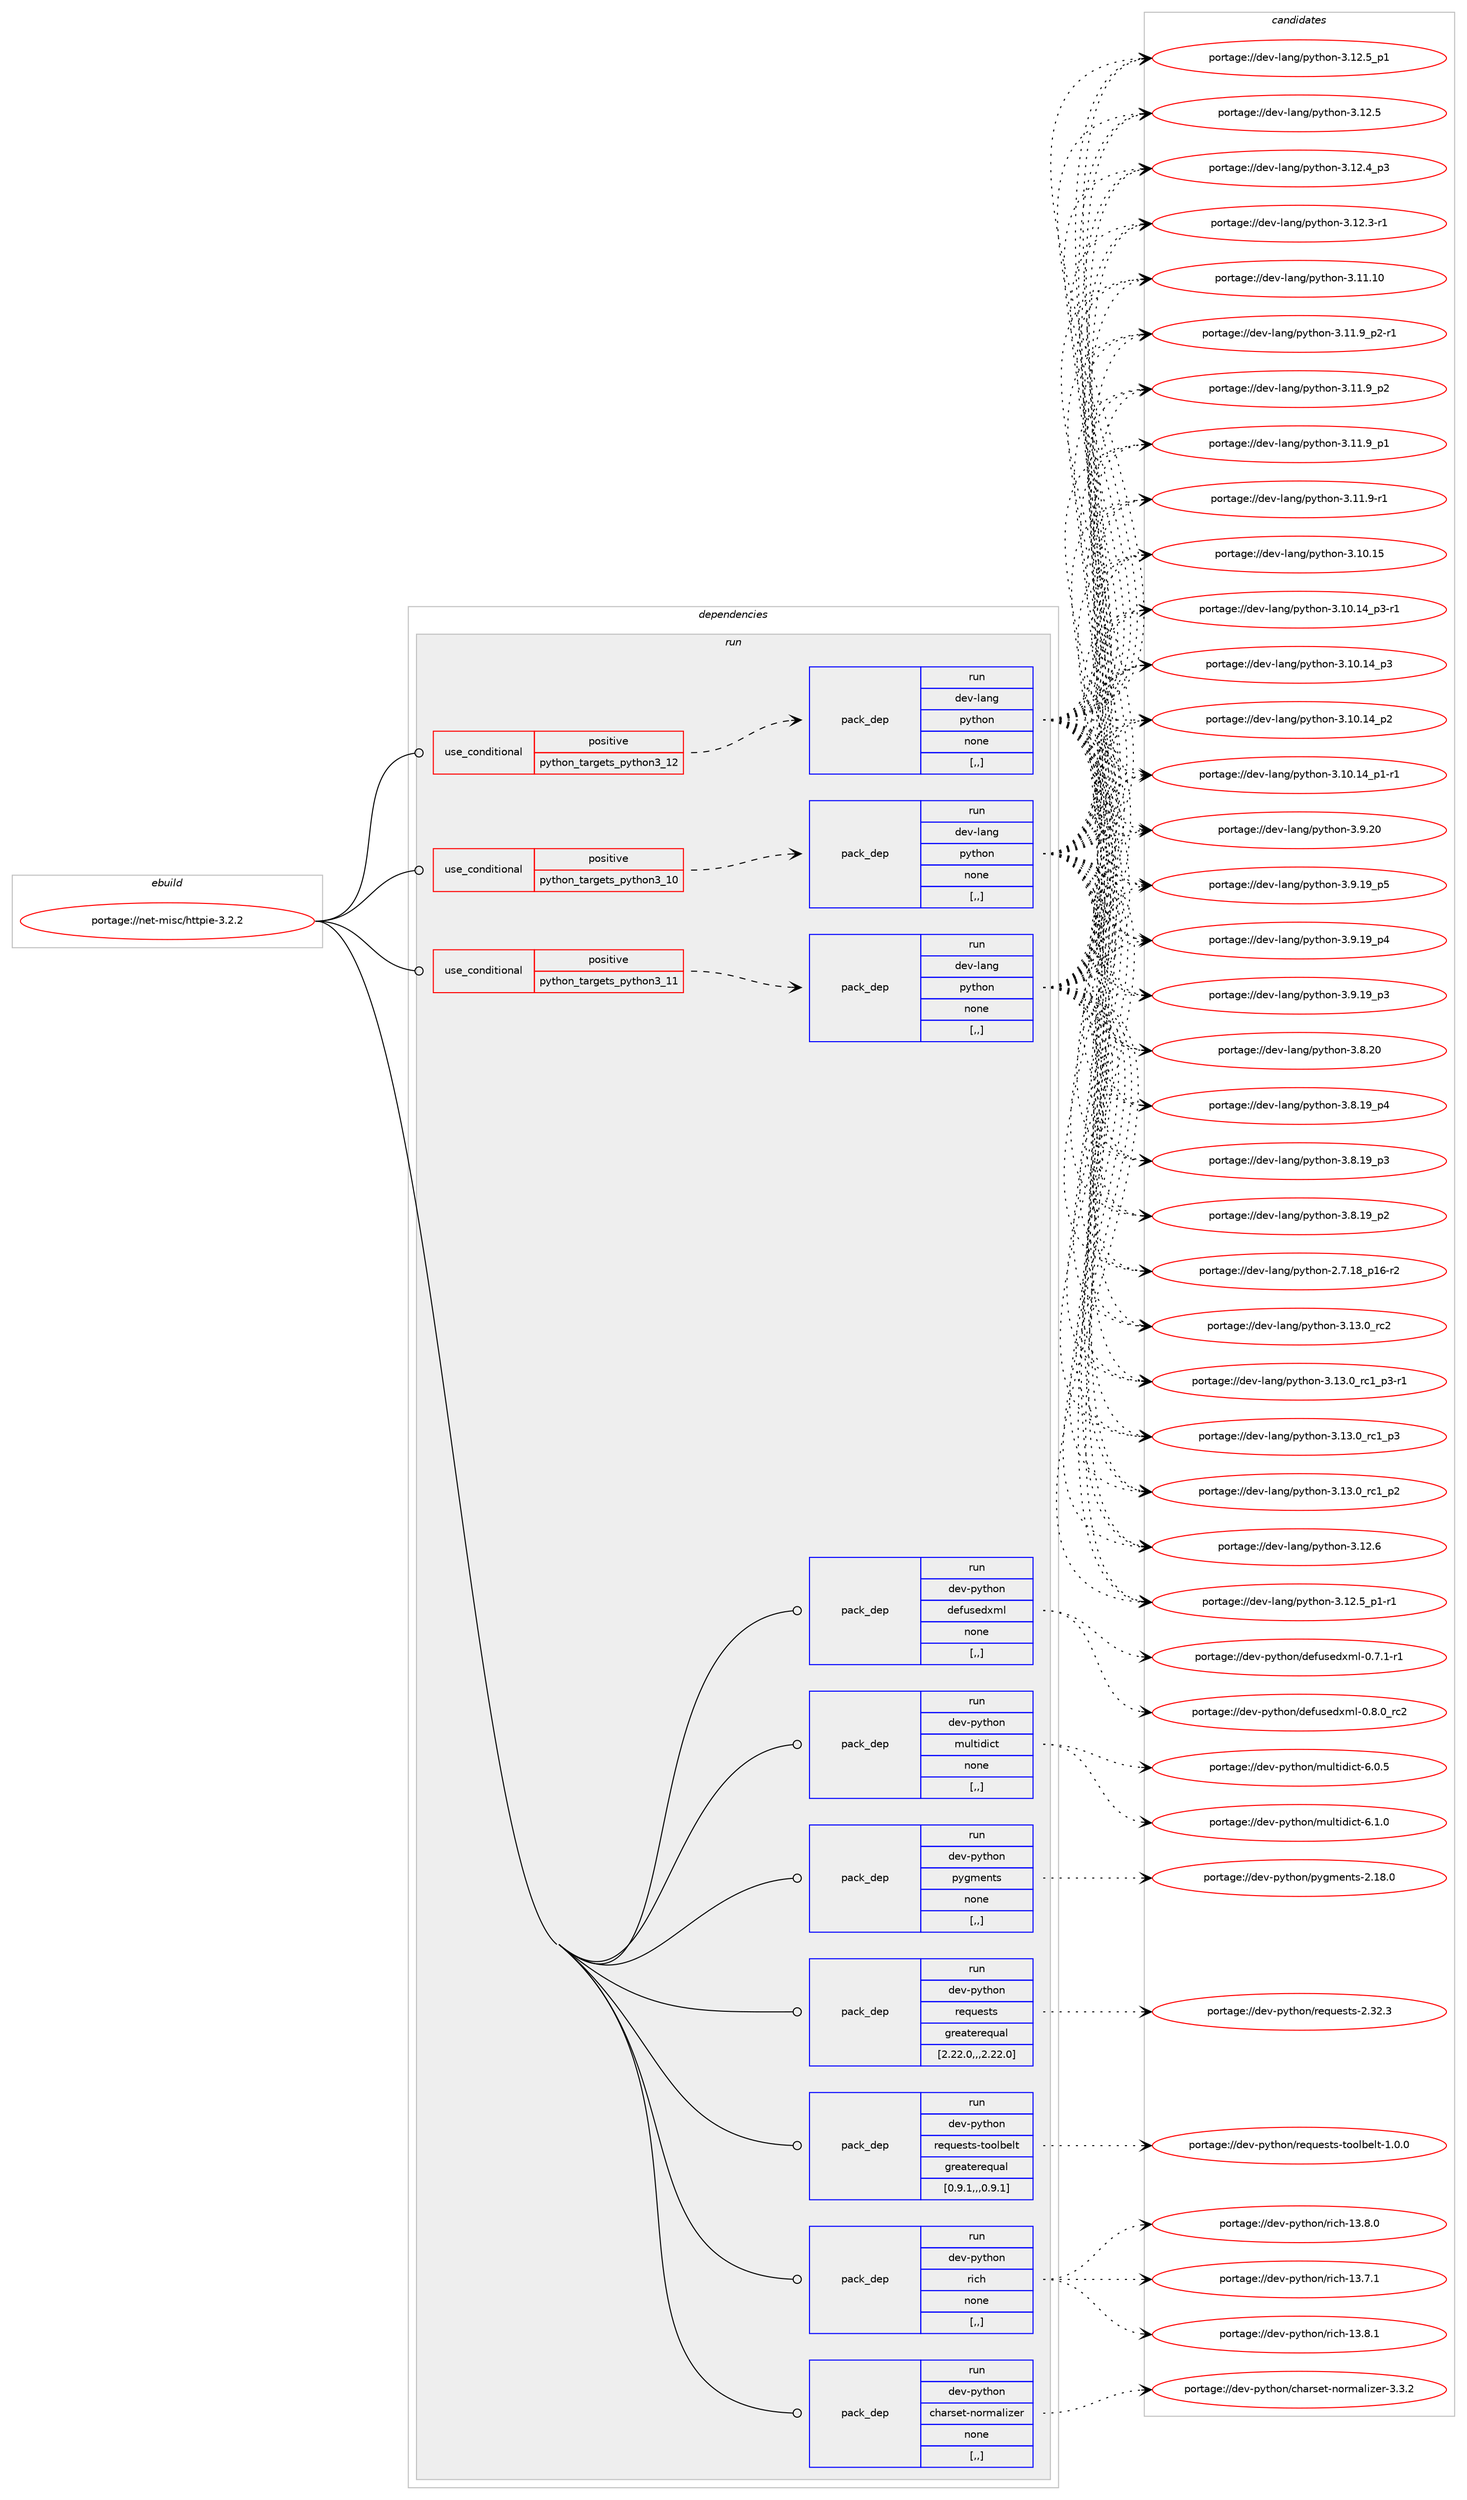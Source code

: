 digraph prolog {

# *************
# Graph options
# *************

newrank=true;
concentrate=true;
compound=true;
graph [rankdir=LR,fontname=Helvetica,fontsize=10,ranksep=1.5];#, ranksep=2.5, nodesep=0.2];
edge  [arrowhead=vee];
node  [fontname=Helvetica,fontsize=10];

# **********
# The ebuild
# **********

subgraph cluster_leftcol {
color=gray;
label=<<i>ebuild</i>>;
id [label="portage://net-misc/httpie-3.2.2", color=red, width=4, href="../net-misc/httpie-3.2.2.svg"];
}

# ****************
# The dependencies
# ****************

subgraph cluster_midcol {
color=gray;
label=<<i>dependencies</i>>;
subgraph cluster_compile {
fillcolor="#eeeeee";
style=filled;
label=<<i>compile</i>>;
}
subgraph cluster_compileandrun {
fillcolor="#eeeeee";
style=filled;
label=<<i>compile and run</i>>;
}
subgraph cluster_run {
fillcolor="#eeeeee";
style=filled;
label=<<i>run</i>>;
subgraph cond231310 {
dependency881172 [label=<<TABLE BORDER="0" CELLBORDER="1" CELLSPACING="0" CELLPADDING="4"><TR><TD ROWSPAN="3" CELLPADDING="10">use_conditional</TD></TR><TR><TD>positive</TD></TR><TR><TD>python_targets_python3_10</TD></TR></TABLE>>, shape=none, color=red];
subgraph pack643427 {
dependency881173 [label=<<TABLE BORDER="0" CELLBORDER="1" CELLSPACING="0" CELLPADDING="4" WIDTH="220"><TR><TD ROWSPAN="6" CELLPADDING="30">pack_dep</TD></TR><TR><TD WIDTH="110">run</TD></TR><TR><TD>dev-lang</TD></TR><TR><TD>python</TD></TR><TR><TD>none</TD></TR><TR><TD>[,,]</TD></TR></TABLE>>, shape=none, color=blue];
}
dependency881172:e -> dependency881173:w [weight=20,style="dashed",arrowhead="vee"];
}
id:e -> dependency881172:w [weight=20,style="solid",arrowhead="odot"];
subgraph cond231311 {
dependency881174 [label=<<TABLE BORDER="0" CELLBORDER="1" CELLSPACING="0" CELLPADDING="4"><TR><TD ROWSPAN="3" CELLPADDING="10">use_conditional</TD></TR><TR><TD>positive</TD></TR><TR><TD>python_targets_python3_11</TD></TR></TABLE>>, shape=none, color=red];
subgraph pack643428 {
dependency881175 [label=<<TABLE BORDER="0" CELLBORDER="1" CELLSPACING="0" CELLPADDING="4" WIDTH="220"><TR><TD ROWSPAN="6" CELLPADDING="30">pack_dep</TD></TR><TR><TD WIDTH="110">run</TD></TR><TR><TD>dev-lang</TD></TR><TR><TD>python</TD></TR><TR><TD>none</TD></TR><TR><TD>[,,]</TD></TR></TABLE>>, shape=none, color=blue];
}
dependency881174:e -> dependency881175:w [weight=20,style="dashed",arrowhead="vee"];
}
id:e -> dependency881174:w [weight=20,style="solid",arrowhead="odot"];
subgraph cond231312 {
dependency881176 [label=<<TABLE BORDER="0" CELLBORDER="1" CELLSPACING="0" CELLPADDING="4"><TR><TD ROWSPAN="3" CELLPADDING="10">use_conditional</TD></TR><TR><TD>positive</TD></TR><TR><TD>python_targets_python3_12</TD></TR></TABLE>>, shape=none, color=red];
subgraph pack643429 {
dependency881177 [label=<<TABLE BORDER="0" CELLBORDER="1" CELLSPACING="0" CELLPADDING="4" WIDTH="220"><TR><TD ROWSPAN="6" CELLPADDING="30">pack_dep</TD></TR><TR><TD WIDTH="110">run</TD></TR><TR><TD>dev-lang</TD></TR><TR><TD>python</TD></TR><TR><TD>none</TD></TR><TR><TD>[,,]</TD></TR></TABLE>>, shape=none, color=blue];
}
dependency881176:e -> dependency881177:w [weight=20,style="dashed",arrowhead="vee"];
}
id:e -> dependency881176:w [weight=20,style="solid",arrowhead="odot"];
subgraph pack643430 {
dependency881178 [label=<<TABLE BORDER="0" CELLBORDER="1" CELLSPACING="0" CELLPADDING="4" WIDTH="220"><TR><TD ROWSPAN="6" CELLPADDING="30">pack_dep</TD></TR><TR><TD WIDTH="110">run</TD></TR><TR><TD>dev-python</TD></TR><TR><TD>charset-normalizer</TD></TR><TR><TD>none</TD></TR><TR><TD>[,,]</TD></TR></TABLE>>, shape=none, color=blue];
}
id:e -> dependency881178:w [weight=20,style="solid",arrowhead="odot"];
subgraph pack643431 {
dependency881179 [label=<<TABLE BORDER="0" CELLBORDER="1" CELLSPACING="0" CELLPADDING="4" WIDTH="220"><TR><TD ROWSPAN="6" CELLPADDING="30">pack_dep</TD></TR><TR><TD WIDTH="110">run</TD></TR><TR><TD>dev-python</TD></TR><TR><TD>defusedxml</TD></TR><TR><TD>none</TD></TR><TR><TD>[,,]</TD></TR></TABLE>>, shape=none, color=blue];
}
id:e -> dependency881179:w [weight=20,style="solid",arrowhead="odot"];
subgraph pack643432 {
dependency881180 [label=<<TABLE BORDER="0" CELLBORDER="1" CELLSPACING="0" CELLPADDING="4" WIDTH="220"><TR><TD ROWSPAN="6" CELLPADDING="30">pack_dep</TD></TR><TR><TD WIDTH="110">run</TD></TR><TR><TD>dev-python</TD></TR><TR><TD>multidict</TD></TR><TR><TD>none</TD></TR><TR><TD>[,,]</TD></TR></TABLE>>, shape=none, color=blue];
}
id:e -> dependency881180:w [weight=20,style="solid",arrowhead="odot"];
subgraph pack643433 {
dependency881181 [label=<<TABLE BORDER="0" CELLBORDER="1" CELLSPACING="0" CELLPADDING="4" WIDTH="220"><TR><TD ROWSPAN="6" CELLPADDING="30">pack_dep</TD></TR><TR><TD WIDTH="110">run</TD></TR><TR><TD>dev-python</TD></TR><TR><TD>pygments</TD></TR><TR><TD>none</TD></TR><TR><TD>[,,]</TD></TR></TABLE>>, shape=none, color=blue];
}
id:e -> dependency881181:w [weight=20,style="solid",arrowhead="odot"];
subgraph pack643434 {
dependency881182 [label=<<TABLE BORDER="0" CELLBORDER="1" CELLSPACING="0" CELLPADDING="4" WIDTH="220"><TR><TD ROWSPAN="6" CELLPADDING="30">pack_dep</TD></TR><TR><TD WIDTH="110">run</TD></TR><TR><TD>dev-python</TD></TR><TR><TD>requests</TD></TR><TR><TD>greaterequal</TD></TR><TR><TD>[2.22.0,,,2.22.0]</TD></TR></TABLE>>, shape=none, color=blue];
}
id:e -> dependency881182:w [weight=20,style="solid",arrowhead="odot"];
subgraph pack643435 {
dependency881183 [label=<<TABLE BORDER="0" CELLBORDER="1" CELLSPACING="0" CELLPADDING="4" WIDTH="220"><TR><TD ROWSPAN="6" CELLPADDING="30">pack_dep</TD></TR><TR><TD WIDTH="110">run</TD></TR><TR><TD>dev-python</TD></TR><TR><TD>requests-toolbelt</TD></TR><TR><TD>greaterequal</TD></TR><TR><TD>[0.9.1,,,0.9.1]</TD></TR></TABLE>>, shape=none, color=blue];
}
id:e -> dependency881183:w [weight=20,style="solid",arrowhead="odot"];
subgraph pack643436 {
dependency881184 [label=<<TABLE BORDER="0" CELLBORDER="1" CELLSPACING="0" CELLPADDING="4" WIDTH="220"><TR><TD ROWSPAN="6" CELLPADDING="30">pack_dep</TD></TR><TR><TD WIDTH="110">run</TD></TR><TR><TD>dev-python</TD></TR><TR><TD>rich</TD></TR><TR><TD>none</TD></TR><TR><TD>[,,]</TD></TR></TABLE>>, shape=none, color=blue];
}
id:e -> dependency881184:w [weight=20,style="solid",arrowhead="odot"];
}
}

# **************
# The candidates
# **************

subgraph cluster_choices {
rank=same;
color=gray;
label=<<i>candidates</i>>;

subgraph choice643427 {
color=black;
nodesep=1;
choice10010111845108971101034711212111610411111045514649514648951149950 [label="portage://dev-lang/python-3.13.0_rc2", color=red, width=4,href="../dev-lang/python-3.13.0_rc2.svg"];
choice1001011184510897110103471121211161041111104551464951464895114994995112514511449 [label="portage://dev-lang/python-3.13.0_rc1_p3-r1", color=red, width=4,href="../dev-lang/python-3.13.0_rc1_p3-r1.svg"];
choice100101118451089711010347112121116104111110455146495146489511499499511251 [label="portage://dev-lang/python-3.13.0_rc1_p3", color=red, width=4,href="../dev-lang/python-3.13.0_rc1_p3.svg"];
choice100101118451089711010347112121116104111110455146495146489511499499511250 [label="portage://dev-lang/python-3.13.0_rc1_p2", color=red, width=4,href="../dev-lang/python-3.13.0_rc1_p2.svg"];
choice10010111845108971101034711212111610411111045514649504654 [label="portage://dev-lang/python-3.12.6", color=red, width=4,href="../dev-lang/python-3.12.6.svg"];
choice1001011184510897110103471121211161041111104551464950465395112494511449 [label="portage://dev-lang/python-3.12.5_p1-r1", color=red, width=4,href="../dev-lang/python-3.12.5_p1-r1.svg"];
choice100101118451089711010347112121116104111110455146495046539511249 [label="portage://dev-lang/python-3.12.5_p1", color=red, width=4,href="../dev-lang/python-3.12.5_p1.svg"];
choice10010111845108971101034711212111610411111045514649504653 [label="portage://dev-lang/python-3.12.5", color=red, width=4,href="../dev-lang/python-3.12.5.svg"];
choice100101118451089711010347112121116104111110455146495046529511251 [label="portage://dev-lang/python-3.12.4_p3", color=red, width=4,href="../dev-lang/python-3.12.4_p3.svg"];
choice100101118451089711010347112121116104111110455146495046514511449 [label="portage://dev-lang/python-3.12.3-r1", color=red, width=4,href="../dev-lang/python-3.12.3-r1.svg"];
choice1001011184510897110103471121211161041111104551464949464948 [label="portage://dev-lang/python-3.11.10", color=red, width=4,href="../dev-lang/python-3.11.10.svg"];
choice1001011184510897110103471121211161041111104551464949465795112504511449 [label="portage://dev-lang/python-3.11.9_p2-r1", color=red, width=4,href="../dev-lang/python-3.11.9_p2-r1.svg"];
choice100101118451089711010347112121116104111110455146494946579511250 [label="portage://dev-lang/python-3.11.9_p2", color=red, width=4,href="../dev-lang/python-3.11.9_p2.svg"];
choice100101118451089711010347112121116104111110455146494946579511249 [label="portage://dev-lang/python-3.11.9_p1", color=red, width=4,href="../dev-lang/python-3.11.9_p1.svg"];
choice100101118451089711010347112121116104111110455146494946574511449 [label="portage://dev-lang/python-3.11.9-r1", color=red, width=4,href="../dev-lang/python-3.11.9-r1.svg"];
choice1001011184510897110103471121211161041111104551464948464953 [label="portage://dev-lang/python-3.10.15", color=red, width=4,href="../dev-lang/python-3.10.15.svg"];
choice100101118451089711010347112121116104111110455146494846495295112514511449 [label="portage://dev-lang/python-3.10.14_p3-r1", color=red, width=4,href="../dev-lang/python-3.10.14_p3-r1.svg"];
choice10010111845108971101034711212111610411111045514649484649529511251 [label="portage://dev-lang/python-3.10.14_p3", color=red, width=4,href="../dev-lang/python-3.10.14_p3.svg"];
choice10010111845108971101034711212111610411111045514649484649529511250 [label="portage://dev-lang/python-3.10.14_p2", color=red, width=4,href="../dev-lang/python-3.10.14_p2.svg"];
choice100101118451089711010347112121116104111110455146494846495295112494511449 [label="portage://dev-lang/python-3.10.14_p1-r1", color=red, width=4,href="../dev-lang/python-3.10.14_p1-r1.svg"];
choice10010111845108971101034711212111610411111045514657465048 [label="portage://dev-lang/python-3.9.20", color=red, width=4,href="../dev-lang/python-3.9.20.svg"];
choice100101118451089711010347112121116104111110455146574649579511253 [label="portage://dev-lang/python-3.9.19_p5", color=red, width=4,href="../dev-lang/python-3.9.19_p5.svg"];
choice100101118451089711010347112121116104111110455146574649579511252 [label="portage://dev-lang/python-3.9.19_p4", color=red, width=4,href="../dev-lang/python-3.9.19_p4.svg"];
choice100101118451089711010347112121116104111110455146574649579511251 [label="portage://dev-lang/python-3.9.19_p3", color=red, width=4,href="../dev-lang/python-3.9.19_p3.svg"];
choice10010111845108971101034711212111610411111045514656465048 [label="portage://dev-lang/python-3.8.20", color=red, width=4,href="../dev-lang/python-3.8.20.svg"];
choice100101118451089711010347112121116104111110455146564649579511252 [label="portage://dev-lang/python-3.8.19_p4", color=red, width=4,href="../dev-lang/python-3.8.19_p4.svg"];
choice100101118451089711010347112121116104111110455146564649579511251 [label="portage://dev-lang/python-3.8.19_p3", color=red, width=4,href="../dev-lang/python-3.8.19_p3.svg"];
choice100101118451089711010347112121116104111110455146564649579511250 [label="portage://dev-lang/python-3.8.19_p2", color=red, width=4,href="../dev-lang/python-3.8.19_p2.svg"];
choice100101118451089711010347112121116104111110455046554649569511249544511450 [label="portage://dev-lang/python-2.7.18_p16-r2", color=red, width=4,href="../dev-lang/python-2.7.18_p16-r2.svg"];
dependency881173:e -> choice10010111845108971101034711212111610411111045514649514648951149950:w [style=dotted,weight="100"];
dependency881173:e -> choice1001011184510897110103471121211161041111104551464951464895114994995112514511449:w [style=dotted,weight="100"];
dependency881173:e -> choice100101118451089711010347112121116104111110455146495146489511499499511251:w [style=dotted,weight="100"];
dependency881173:e -> choice100101118451089711010347112121116104111110455146495146489511499499511250:w [style=dotted,weight="100"];
dependency881173:e -> choice10010111845108971101034711212111610411111045514649504654:w [style=dotted,weight="100"];
dependency881173:e -> choice1001011184510897110103471121211161041111104551464950465395112494511449:w [style=dotted,weight="100"];
dependency881173:e -> choice100101118451089711010347112121116104111110455146495046539511249:w [style=dotted,weight="100"];
dependency881173:e -> choice10010111845108971101034711212111610411111045514649504653:w [style=dotted,weight="100"];
dependency881173:e -> choice100101118451089711010347112121116104111110455146495046529511251:w [style=dotted,weight="100"];
dependency881173:e -> choice100101118451089711010347112121116104111110455146495046514511449:w [style=dotted,weight="100"];
dependency881173:e -> choice1001011184510897110103471121211161041111104551464949464948:w [style=dotted,weight="100"];
dependency881173:e -> choice1001011184510897110103471121211161041111104551464949465795112504511449:w [style=dotted,weight="100"];
dependency881173:e -> choice100101118451089711010347112121116104111110455146494946579511250:w [style=dotted,weight="100"];
dependency881173:e -> choice100101118451089711010347112121116104111110455146494946579511249:w [style=dotted,weight="100"];
dependency881173:e -> choice100101118451089711010347112121116104111110455146494946574511449:w [style=dotted,weight="100"];
dependency881173:e -> choice1001011184510897110103471121211161041111104551464948464953:w [style=dotted,weight="100"];
dependency881173:e -> choice100101118451089711010347112121116104111110455146494846495295112514511449:w [style=dotted,weight="100"];
dependency881173:e -> choice10010111845108971101034711212111610411111045514649484649529511251:w [style=dotted,weight="100"];
dependency881173:e -> choice10010111845108971101034711212111610411111045514649484649529511250:w [style=dotted,weight="100"];
dependency881173:e -> choice100101118451089711010347112121116104111110455146494846495295112494511449:w [style=dotted,weight="100"];
dependency881173:e -> choice10010111845108971101034711212111610411111045514657465048:w [style=dotted,weight="100"];
dependency881173:e -> choice100101118451089711010347112121116104111110455146574649579511253:w [style=dotted,weight="100"];
dependency881173:e -> choice100101118451089711010347112121116104111110455146574649579511252:w [style=dotted,weight="100"];
dependency881173:e -> choice100101118451089711010347112121116104111110455146574649579511251:w [style=dotted,weight="100"];
dependency881173:e -> choice10010111845108971101034711212111610411111045514656465048:w [style=dotted,weight="100"];
dependency881173:e -> choice100101118451089711010347112121116104111110455146564649579511252:w [style=dotted,weight="100"];
dependency881173:e -> choice100101118451089711010347112121116104111110455146564649579511251:w [style=dotted,weight="100"];
dependency881173:e -> choice100101118451089711010347112121116104111110455146564649579511250:w [style=dotted,weight="100"];
dependency881173:e -> choice100101118451089711010347112121116104111110455046554649569511249544511450:w [style=dotted,weight="100"];
}
subgraph choice643428 {
color=black;
nodesep=1;
choice10010111845108971101034711212111610411111045514649514648951149950 [label="portage://dev-lang/python-3.13.0_rc2", color=red, width=4,href="../dev-lang/python-3.13.0_rc2.svg"];
choice1001011184510897110103471121211161041111104551464951464895114994995112514511449 [label="portage://dev-lang/python-3.13.0_rc1_p3-r1", color=red, width=4,href="../dev-lang/python-3.13.0_rc1_p3-r1.svg"];
choice100101118451089711010347112121116104111110455146495146489511499499511251 [label="portage://dev-lang/python-3.13.0_rc1_p3", color=red, width=4,href="../dev-lang/python-3.13.0_rc1_p3.svg"];
choice100101118451089711010347112121116104111110455146495146489511499499511250 [label="portage://dev-lang/python-3.13.0_rc1_p2", color=red, width=4,href="../dev-lang/python-3.13.0_rc1_p2.svg"];
choice10010111845108971101034711212111610411111045514649504654 [label="portage://dev-lang/python-3.12.6", color=red, width=4,href="../dev-lang/python-3.12.6.svg"];
choice1001011184510897110103471121211161041111104551464950465395112494511449 [label="portage://dev-lang/python-3.12.5_p1-r1", color=red, width=4,href="../dev-lang/python-3.12.5_p1-r1.svg"];
choice100101118451089711010347112121116104111110455146495046539511249 [label="portage://dev-lang/python-3.12.5_p1", color=red, width=4,href="../dev-lang/python-3.12.5_p1.svg"];
choice10010111845108971101034711212111610411111045514649504653 [label="portage://dev-lang/python-3.12.5", color=red, width=4,href="../dev-lang/python-3.12.5.svg"];
choice100101118451089711010347112121116104111110455146495046529511251 [label="portage://dev-lang/python-3.12.4_p3", color=red, width=4,href="../dev-lang/python-3.12.4_p3.svg"];
choice100101118451089711010347112121116104111110455146495046514511449 [label="portage://dev-lang/python-3.12.3-r1", color=red, width=4,href="../dev-lang/python-3.12.3-r1.svg"];
choice1001011184510897110103471121211161041111104551464949464948 [label="portage://dev-lang/python-3.11.10", color=red, width=4,href="../dev-lang/python-3.11.10.svg"];
choice1001011184510897110103471121211161041111104551464949465795112504511449 [label="portage://dev-lang/python-3.11.9_p2-r1", color=red, width=4,href="../dev-lang/python-3.11.9_p2-r1.svg"];
choice100101118451089711010347112121116104111110455146494946579511250 [label="portage://dev-lang/python-3.11.9_p2", color=red, width=4,href="../dev-lang/python-3.11.9_p2.svg"];
choice100101118451089711010347112121116104111110455146494946579511249 [label="portage://dev-lang/python-3.11.9_p1", color=red, width=4,href="../dev-lang/python-3.11.9_p1.svg"];
choice100101118451089711010347112121116104111110455146494946574511449 [label="portage://dev-lang/python-3.11.9-r1", color=red, width=4,href="../dev-lang/python-3.11.9-r1.svg"];
choice1001011184510897110103471121211161041111104551464948464953 [label="portage://dev-lang/python-3.10.15", color=red, width=4,href="../dev-lang/python-3.10.15.svg"];
choice100101118451089711010347112121116104111110455146494846495295112514511449 [label="portage://dev-lang/python-3.10.14_p3-r1", color=red, width=4,href="../dev-lang/python-3.10.14_p3-r1.svg"];
choice10010111845108971101034711212111610411111045514649484649529511251 [label="portage://dev-lang/python-3.10.14_p3", color=red, width=4,href="../dev-lang/python-3.10.14_p3.svg"];
choice10010111845108971101034711212111610411111045514649484649529511250 [label="portage://dev-lang/python-3.10.14_p2", color=red, width=4,href="../dev-lang/python-3.10.14_p2.svg"];
choice100101118451089711010347112121116104111110455146494846495295112494511449 [label="portage://dev-lang/python-3.10.14_p1-r1", color=red, width=4,href="../dev-lang/python-3.10.14_p1-r1.svg"];
choice10010111845108971101034711212111610411111045514657465048 [label="portage://dev-lang/python-3.9.20", color=red, width=4,href="../dev-lang/python-3.9.20.svg"];
choice100101118451089711010347112121116104111110455146574649579511253 [label="portage://dev-lang/python-3.9.19_p5", color=red, width=4,href="../dev-lang/python-3.9.19_p5.svg"];
choice100101118451089711010347112121116104111110455146574649579511252 [label="portage://dev-lang/python-3.9.19_p4", color=red, width=4,href="../dev-lang/python-3.9.19_p4.svg"];
choice100101118451089711010347112121116104111110455146574649579511251 [label="portage://dev-lang/python-3.9.19_p3", color=red, width=4,href="../dev-lang/python-3.9.19_p3.svg"];
choice10010111845108971101034711212111610411111045514656465048 [label="portage://dev-lang/python-3.8.20", color=red, width=4,href="../dev-lang/python-3.8.20.svg"];
choice100101118451089711010347112121116104111110455146564649579511252 [label="portage://dev-lang/python-3.8.19_p4", color=red, width=4,href="../dev-lang/python-3.8.19_p4.svg"];
choice100101118451089711010347112121116104111110455146564649579511251 [label="portage://dev-lang/python-3.8.19_p3", color=red, width=4,href="../dev-lang/python-3.8.19_p3.svg"];
choice100101118451089711010347112121116104111110455146564649579511250 [label="portage://dev-lang/python-3.8.19_p2", color=red, width=4,href="../dev-lang/python-3.8.19_p2.svg"];
choice100101118451089711010347112121116104111110455046554649569511249544511450 [label="portage://dev-lang/python-2.7.18_p16-r2", color=red, width=4,href="../dev-lang/python-2.7.18_p16-r2.svg"];
dependency881175:e -> choice10010111845108971101034711212111610411111045514649514648951149950:w [style=dotted,weight="100"];
dependency881175:e -> choice1001011184510897110103471121211161041111104551464951464895114994995112514511449:w [style=dotted,weight="100"];
dependency881175:e -> choice100101118451089711010347112121116104111110455146495146489511499499511251:w [style=dotted,weight="100"];
dependency881175:e -> choice100101118451089711010347112121116104111110455146495146489511499499511250:w [style=dotted,weight="100"];
dependency881175:e -> choice10010111845108971101034711212111610411111045514649504654:w [style=dotted,weight="100"];
dependency881175:e -> choice1001011184510897110103471121211161041111104551464950465395112494511449:w [style=dotted,weight="100"];
dependency881175:e -> choice100101118451089711010347112121116104111110455146495046539511249:w [style=dotted,weight="100"];
dependency881175:e -> choice10010111845108971101034711212111610411111045514649504653:w [style=dotted,weight="100"];
dependency881175:e -> choice100101118451089711010347112121116104111110455146495046529511251:w [style=dotted,weight="100"];
dependency881175:e -> choice100101118451089711010347112121116104111110455146495046514511449:w [style=dotted,weight="100"];
dependency881175:e -> choice1001011184510897110103471121211161041111104551464949464948:w [style=dotted,weight="100"];
dependency881175:e -> choice1001011184510897110103471121211161041111104551464949465795112504511449:w [style=dotted,weight="100"];
dependency881175:e -> choice100101118451089711010347112121116104111110455146494946579511250:w [style=dotted,weight="100"];
dependency881175:e -> choice100101118451089711010347112121116104111110455146494946579511249:w [style=dotted,weight="100"];
dependency881175:e -> choice100101118451089711010347112121116104111110455146494946574511449:w [style=dotted,weight="100"];
dependency881175:e -> choice1001011184510897110103471121211161041111104551464948464953:w [style=dotted,weight="100"];
dependency881175:e -> choice100101118451089711010347112121116104111110455146494846495295112514511449:w [style=dotted,weight="100"];
dependency881175:e -> choice10010111845108971101034711212111610411111045514649484649529511251:w [style=dotted,weight="100"];
dependency881175:e -> choice10010111845108971101034711212111610411111045514649484649529511250:w [style=dotted,weight="100"];
dependency881175:e -> choice100101118451089711010347112121116104111110455146494846495295112494511449:w [style=dotted,weight="100"];
dependency881175:e -> choice10010111845108971101034711212111610411111045514657465048:w [style=dotted,weight="100"];
dependency881175:e -> choice100101118451089711010347112121116104111110455146574649579511253:w [style=dotted,weight="100"];
dependency881175:e -> choice100101118451089711010347112121116104111110455146574649579511252:w [style=dotted,weight="100"];
dependency881175:e -> choice100101118451089711010347112121116104111110455146574649579511251:w [style=dotted,weight="100"];
dependency881175:e -> choice10010111845108971101034711212111610411111045514656465048:w [style=dotted,weight="100"];
dependency881175:e -> choice100101118451089711010347112121116104111110455146564649579511252:w [style=dotted,weight="100"];
dependency881175:e -> choice100101118451089711010347112121116104111110455146564649579511251:w [style=dotted,weight="100"];
dependency881175:e -> choice100101118451089711010347112121116104111110455146564649579511250:w [style=dotted,weight="100"];
dependency881175:e -> choice100101118451089711010347112121116104111110455046554649569511249544511450:w [style=dotted,weight="100"];
}
subgraph choice643429 {
color=black;
nodesep=1;
choice10010111845108971101034711212111610411111045514649514648951149950 [label="portage://dev-lang/python-3.13.0_rc2", color=red, width=4,href="../dev-lang/python-3.13.0_rc2.svg"];
choice1001011184510897110103471121211161041111104551464951464895114994995112514511449 [label="portage://dev-lang/python-3.13.0_rc1_p3-r1", color=red, width=4,href="../dev-lang/python-3.13.0_rc1_p3-r1.svg"];
choice100101118451089711010347112121116104111110455146495146489511499499511251 [label="portage://dev-lang/python-3.13.0_rc1_p3", color=red, width=4,href="../dev-lang/python-3.13.0_rc1_p3.svg"];
choice100101118451089711010347112121116104111110455146495146489511499499511250 [label="portage://dev-lang/python-3.13.0_rc1_p2", color=red, width=4,href="../dev-lang/python-3.13.0_rc1_p2.svg"];
choice10010111845108971101034711212111610411111045514649504654 [label="portage://dev-lang/python-3.12.6", color=red, width=4,href="../dev-lang/python-3.12.6.svg"];
choice1001011184510897110103471121211161041111104551464950465395112494511449 [label="portage://dev-lang/python-3.12.5_p1-r1", color=red, width=4,href="../dev-lang/python-3.12.5_p1-r1.svg"];
choice100101118451089711010347112121116104111110455146495046539511249 [label="portage://dev-lang/python-3.12.5_p1", color=red, width=4,href="../dev-lang/python-3.12.5_p1.svg"];
choice10010111845108971101034711212111610411111045514649504653 [label="portage://dev-lang/python-3.12.5", color=red, width=4,href="../dev-lang/python-3.12.5.svg"];
choice100101118451089711010347112121116104111110455146495046529511251 [label="portage://dev-lang/python-3.12.4_p3", color=red, width=4,href="../dev-lang/python-3.12.4_p3.svg"];
choice100101118451089711010347112121116104111110455146495046514511449 [label="portage://dev-lang/python-3.12.3-r1", color=red, width=4,href="../dev-lang/python-3.12.3-r1.svg"];
choice1001011184510897110103471121211161041111104551464949464948 [label="portage://dev-lang/python-3.11.10", color=red, width=4,href="../dev-lang/python-3.11.10.svg"];
choice1001011184510897110103471121211161041111104551464949465795112504511449 [label="portage://dev-lang/python-3.11.9_p2-r1", color=red, width=4,href="../dev-lang/python-3.11.9_p2-r1.svg"];
choice100101118451089711010347112121116104111110455146494946579511250 [label="portage://dev-lang/python-3.11.9_p2", color=red, width=4,href="../dev-lang/python-3.11.9_p2.svg"];
choice100101118451089711010347112121116104111110455146494946579511249 [label="portage://dev-lang/python-3.11.9_p1", color=red, width=4,href="../dev-lang/python-3.11.9_p1.svg"];
choice100101118451089711010347112121116104111110455146494946574511449 [label="portage://dev-lang/python-3.11.9-r1", color=red, width=4,href="../dev-lang/python-3.11.9-r1.svg"];
choice1001011184510897110103471121211161041111104551464948464953 [label="portage://dev-lang/python-3.10.15", color=red, width=4,href="../dev-lang/python-3.10.15.svg"];
choice100101118451089711010347112121116104111110455146494846495295112514511449 [label="portage://dev-lang/python-3.10.14_p3-r1", color=red, width=4,href="../dev-lang/python-3.10.14_p3-r1.svg"];
choice10010111845108971101034711212111610411111045514649484649529511251 [label="portage://dev-lang/python-3.10.14_p3", color=red, width=4,href="../dev-lang/python-3.10.14_p3.svg"];
choice10010111845108971101034711212111610411111045514649484649529511250 [label="portage://dev-lang/python-3.10.14_p2", color=red, width=4,href="../dev-lang/python-3.10.14_p2.svg"];
choice100101118451089711010347112121116104111110455146494846495295112494511449 [label="portage://dev-lang/python-3.10.14_p1-r1", color=red, width=4,href="../dev-lang/python-3.10.14_p1-r1.svg"];
choice10010111845108971101034711212111610411111045514657465048 [label="portage://dev-lang/python-3.9.20", color=red, width=4,href="../dev-lang/python-3.9.20.svg"];
choice100101118451089711010347112121116104111110455146574649579511253 [label="portage://dev-lang/python-3.9.19_p5", color=red, width=4,href="../dev-lang/python-3.9.19_p5.svg"];
choice100101118451089711010347112121116104111110455146574649579511252 [label="portage://dev-lang/python-3.9.19_p4", color=red, width=4,href="../dev-lang/python-3.9.19_p4.svg"];
choice100101118451089711010347112121116104111110455146574649579511251 [label="portage://dev-lang/python-3.9.19_p3", color=red, width=4,href="../dev-lang/python-3.9.19_p3.svg"];
choice10010111845108971101034711212111610411111045514656465048 [label="portage://dev-lang/python-3.8.20", color=red, width=4,href="../dev-lang/python-3.8.20.svg"];
choice100101118451089711010347112121116104111110455146564649579511252 [label="portage://dev-lang/python-3.8.19_p4", color=red, width=4,href="../dev-lang/python-3.8.19_p4.svg"];
choice100101118451089711010347112121116104111110455146564649579511251 [label="portage://dev-lang/python-3.8.19_p3", color=red, width=4,href="../dev-lang/python-3.8.19_p3.svg"];
choice100101118451089711010347112121116104111110455146564649579511250 [label="portage://dev-lang/python-3.8.19_p2", color=red, width=4,href="../dev-lang/python-3.8.19_p2.svg"];
choice100101118451089711010347112121116104111110455046554649569511249544511450 [label="portage://dev-lang/python-2.7.18_p16-r2", color=red, width=4,href="../dev-lang/python-2.7.18_p16-r2.svg"];
dependency881177:e -> choice10010111845108971101034711212111610411111045514649514648951149950:w [style=dotted,weight="100"];
dependency881177:e -> choice1001011184510897110103471121211161041111104551464951464895114994995112514511449:w [style=dotted,weight="100"];
dependency881177:e -> choice100101118451089711010347112121116104111110455146495146489511499499511251:w [style=dotted,weight="100"];
dependency881177:e -> choice100101118451089711010347112121116104111110455146495146489511499499511250:w [style=dotted,weight="100"];
dependency881177:e -> choice10010111845108971101034711212111610411111045514649504654:w [style=dotted,weight="100"];
dependency881177:e -> choice1001011184510897110103471121211161041111104551464950465395112494511449:w [style=dotted,weight="100"];
dependency881177:e -> choice100101118451089711010347112121116104111110455146495046539511249:w [style=dotted,weight="100"];
dependency881177:e -> choice10010111845108971101034711212111610411111045514649504653:w [style=dotted,weight="100"];
dependency881177:e -> choice100101118451089711010347112121116104111110455146495046529511251:w [style=dotted,weight="100"];
dependency881177:e -> choice100101118451089711010347112121116104111110455146495046514511449:w [style=dotted,weight="100"];
dependency881177:e -> choice1001011184510897110103471121211161041111104551464949464948:w [style=dotted,weight="100"];
dependency881177:e -> choice1001011184510897110103471121211161041111104551464949465795112504511449:w [style=dotted,weight="100"];
dependency881177:e -> choice100101118451089711010347112121116104111110455146494946579511250:w [style=dotted,weight="100"];
dependency881177:e -> choice100101118451089711010347112121116104111110455146494946579511249:w [style=dotted,weight="100"];
dependency881177:e -> choice100101118451089711010347112121116104111110455146494946574511449:w [style=dotted,weight="100"];
dependency881177:e -> choice1001011184510897110103471121211161041111104551464948464953:w [style=dotted,weight="100"];
dependency881177:e -> choice100101118451089711010347112121116104111110455146494846495295112514511449:w [style=dotted,weight="100"];
dependency881177:e -> choice10010111845108971101034711212111610411111045514649484649529511251:w [style=dotted,weight="100"];
dependency881177:e -> choice10010111845108971101034711212111610411111045514649484649529511250:w [style=dotted,weight="100"];
dependency881177:e -> choice100101118451089711010347112121116104111110455146494846495295112494511449:w [style=dotted,weight="100"];
dependency881177:e -> choice10010111845108971101034711212111610411111045514657465048:w [style=dotted,weight="100"];
dependency881177:e -> choice100101118451089711010347112121116104111110455146574649579511253:w [style=dotted,weight="100"];
dependency881177:e -> choice100101118451089711010347112121116104111110455146574649579511252:w [style=dotted,weight="100"];
dependency881177:e -> choice100101118451089711010347112121116104111110455146574649579511251:w [style=dotted,weight="100"];
dependency881177:e -> choice10010111845108971101034711212111610411111045514656465048:w [style=dotted,weight="100"];
dependency881177:e -> choice100101118451089711010347112121116104111110455146564649579511252:w [style=dotted,weight="100"];
dependency881177:e -> choice100101118451089711010347112121116104111110455146564649579511251:w [style=dotted,weight="100"];
dependency881177:e -> choice100101118451089711010347112121116104111110455146564649579511250:w [style=dotted,weight="100"];
dependency881177:e -> choice100101118451089711010347112121116104111110455046554649569511249544511450:w [style=dotted,weight="100"];
}
subgraph choice643430 {
color=black;
nodesep=1;
choice100101118451121211161041111104799104971141151011164511011111410997108105122101114455146514650 [label="portage://dev-python/charset-normalizer-3.3.2", color=red, width=4,href="../dev-python/charset-normalizer-3.3.2.svg"];
dependency881178:e -> choice100101118451121211161041111104799104971141151011164511011111410997108105122101114455146514650:w [style=dotted,weight="100"];
}
subgraph choice643431 {
color=black;
nodesep=1;
choice1001011184511212111610411111047100101102117115101100120109108454846564648951149950 [label="portage://dev-python/defusedxml-0.8.0_rc2", color=red, width=4,href="../dev-python/defusedxml-0.8.0_rc2.svg"];
choice10010111845112121116104111110471001011021171151011001201091084548465546494511449 [label="portage://dev-python/defusedxml-0.7.1-r1", color=red, width=4,href="../dev-python/defusedxml-0.7.1-r1.svg"];
dependency881179:e -> choice1001011184511212111610411111047100101102117115101100120109108454846564648951149950:w [style=dotted,weight="100"];
dependency881179:e -> choice10010111845112121116104111110471001011021171151011001201091084548465546494511449:w [style=dotted,weight="100"];
}
subgraph choice643432 {
color=black;
nodesep=1;
choice100101118451121211161041111104710911710811610510010599116455446494648 [label="portage://dev-python/multidict-6.1.0", color=red, width=4,href="../dev-python/multidict-6.1.0.svg"];
choice100101118451121211161041111104710911710811610510010599116455446484653 [label="portage://dev-python/multidict-6.0.5", color=red, width=4,href="../dev-python/multidict-6.0.5.svg"];
dependency881180:e -> choice100101118451121211161041111104710911710811610510010599116455446494648:w [style=dotted,weight="100"];
dependency881180:e -> choice100101118451121211161041111104710911710811610510010599116455446484653:w [style=dotted,weight="100"];
}
subgraph choice643433 {
color=black;
nodesep=1;
choice100101118451121211161041111104711212110310910111011611545504649564648 [label="portage://dev-python/pygments-2.18.0", color=red, width=4,href="../dev-python/pygments-2.18.0.svg"];
dependency881181:e -> choice100101118451121211161041111104711212110310910111011611545504649564648:w [style=dotted,weight="100"];
}
subgraph choice643434 {
color=black;
nodesep=1;
choice100101118451121211161041111104711410111311710111511611545504651504651 [label="portage://dev-python/requests-2.32.3", color=red, width=4,href="../dev-python/requests-2.32.3.svg"];
dependency881182:e -> choice100101118451121211161041111104711410111311710111511611545504651504651:w [style=dotted,weight="100"];
}
subgraph choice643435 {
color=black;
nodesep=1;
choice10010111845112121116104111110471141011131171011151161154511611111110898101108116454946484648 [label="portage://dev-python/requests-toolbelt-1.0.0", color=red, width=4,href="../dev-python/requests-toolbelt-1.0.0.svg"];
dependency881183:e -> choice10010111845112121116104111110471141011131171011151161154511611111110898101108116454946484648:w [style=dotted,weight="100"];
}
subgraph choice643436 {
color=black;
nodesep=1;
choice10010111845112121116104111110471141059910445495146564649 [label="portage://dev-python/rich-13.8.1", color=red, width=4,href="../dev-python/rich-13.8.1.svg"];
choice10010111845112121116104111110471141059910445495146564648 [label="portage://dev-python/rich-13.8.0", color=red, width=4,href="../dev-python/rich-13.8.0.svg"];
choice10010111845112121116104111110471141059910445495146554649 [label="portage://dev-python/rich-13.7.1", color=red, width=4,href="../dev-python/rich-13.7.1.svg"];
dependency881184:e -> choice10010111845112121116104111110471141059910445495146564649:w [style=dotted,weight="100"];
dependency881184:e -> choice10010111845112121116104111110471141059910445495146564648:w [style=dotted,weight="100"];
dependency881184:e -> choice10010111845112121116104111110471141059910445495146554649:w [style=dotted,weight="100"];
}
}

}
